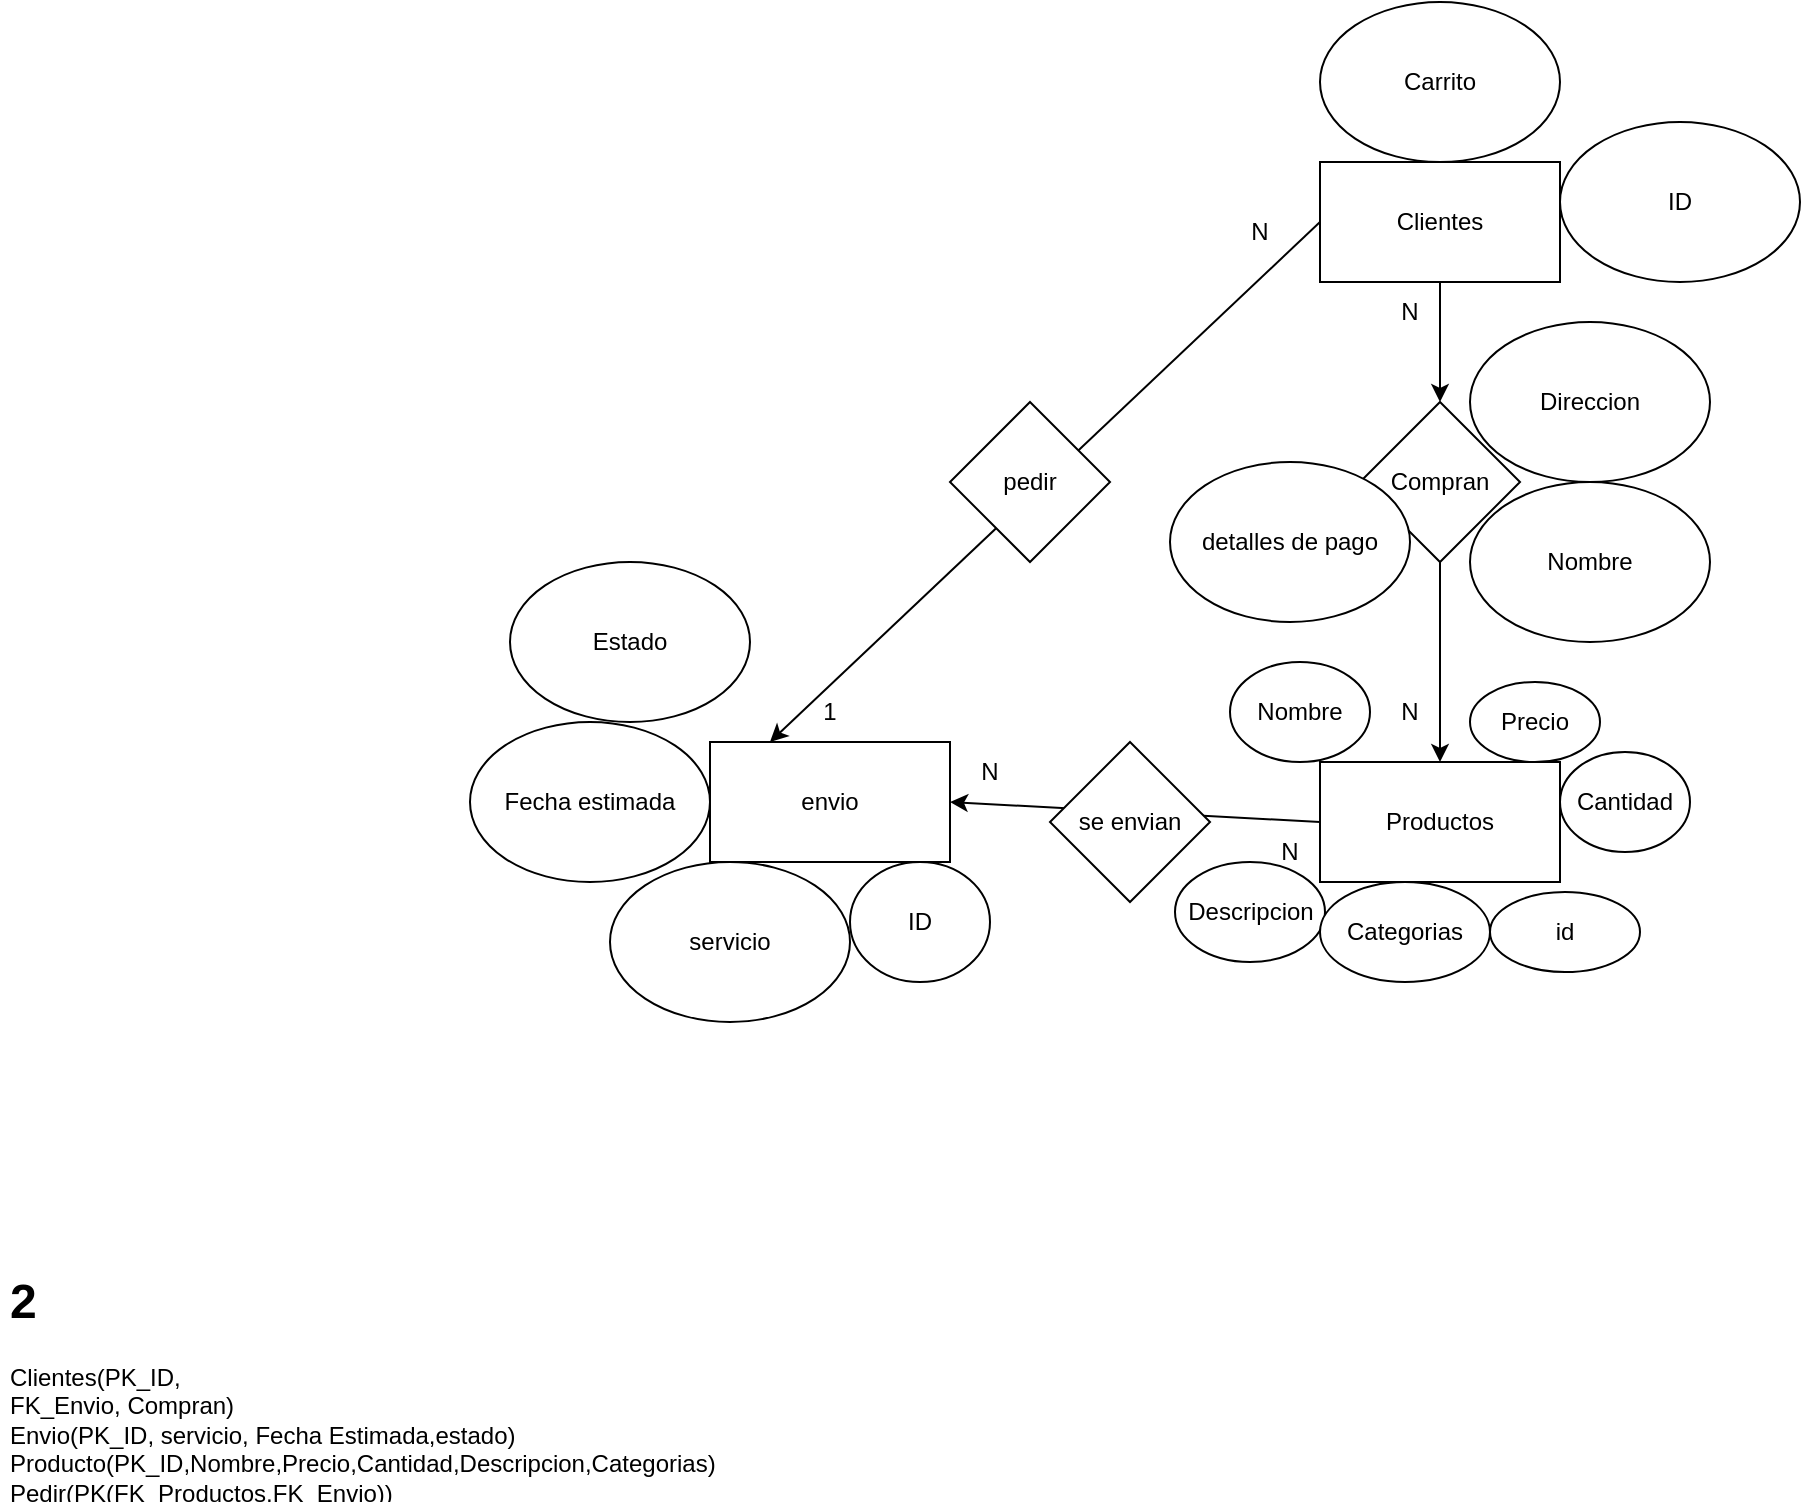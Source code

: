 <mxfile>
    <diagram id="HPP7A_PtHlUFCuQwIbOf" name="Page-1">
        <mxGraphModel dx="1958" dy="1527" grid="1" gridSize="10" guides="1" tooltips="1" connect="1" arrows="1" fold="1" page="1" pageScale="1" pageWidth="850" pageHeight="1100" math="0" shadow="0">
            <root>
                <mxCell id="0"/>
                <mxCell id="1" parent="0"/>
                <mxCell id="11" style="edgeStyle=none;html=1;exitX=0.5;exitY=1;exitDx=0;exitDy=0;entryX=0.5;entryY=0;entryDx=0;entryDy=0;" edge="1" parent="1" source="2" target="6">
                    <mxGeometry relative="1" as="geometry"/>
                </mxCell>
                <mxCell id="27" style="edgeStyle=none;html=1;exitX=0;exitY=0.5;exitDx=0;exitDy=0;entryX=0.25;entryY=0;entryDx=0;entryDy=0;" edge="1" parent="1" source="2" target="4">
                    <mxGeometry relative="1" as="geometry"/>
                </mxCell>
                <mxCell id="2" value="Clientes" style="rounded=0;whiteSpace=wrap;html=1;" vertex="1" parent="1">
                    <mxGeometry x="365" y="50" width="120" height="60" as="geometry"/>
                </mxCell>
                <mxCell id="4" value="envio" style="rounded=0;whiteSpace=wrap;html=1;" vertex="1" parent="1">
                    <mxGeometry x="60" y="340" width="120" height="60" as="geometry"/>
                </mxCell>
                <mxCell id="29" style="edgeStyle=none;html=1;exitX=0;exitY=0.5;exitDx=0;exitDy=0;entryX=1;entryY=0.5;entryDx=0;entryDy=0;" edge="1" parent="1" source="5" target="4">
                    <mxGeometry relative="1" as="geometry"/>
                </mxCell>
                <mxCell id="5" value="Productos" style="rounded=0;whiteSpace=wrap;html=1;" vertex="1" parent="1">
                    <mxGeometry x="365" y="350" width="120" height="60" as="geometry"/>
                </mxCell>
                <mxCell id="12" style="edgeStyle=none;html=1;exitX=0.5;exitY=1;exitDx=0;exitDy=0;entryX=0.5;entryY=0;entryDx=0;entryDy=0;" edge="1" parent="1" source="6" target="5">
                    <mxGeometry relative="1" as="geometry"/>
                </mxCell>
                <mxCell id="6" value="Compran" style="rhombus;whiteSpace=wrap;html=1;" vertex="1" parent="1">
                    <mxGeometry x="385" y="170" width="80" height="80" as="geometry"/>
                </mxCell>
                <mxCell id="7" value="detalles de pago" style="ellipse;whiteSpace=wrap;html=1;" vertex="1" parent="1">
                    <mxGeometry x="290" y="200" width="120" height="80" as="geometry"/>
                </mxCell>
                <mxCell id="8" value="Nombre" style="ellipse;whiteSpace=wrap;html=1;" vertex="1" parent="1">
                    <mxGeometry x="440" y="210" width="120" height="80" as="geometry"/>
                </mxCell>
                <mxCell id="10" value="Direccion" style="ellipse;whiteSpace=wrap;html=1;" vertex="1" parent="1">
                    <mxGeometry x="440" y="130" width="120" height="80" as="geometry"/>
                </mxCell>
                <mxCell id="13" value="Carrito" style="ellipse;whiteSpace=wrap;html=1;" vertex="1" parent="1">
                    <mxGeometry x="365" y="-30" width="120" height="80" as="geometry"/>
                </mxCell>
                <mxCell id="14" value="Nombre" style="ellipse;whiteSpace=wrap;html=1;" vertex="1" parent="1">
                    <mxGeometry x="320" y="300" width="70" height="50" as="geometry"/>
                </mxCell>
                <mxCell id="15" value="Descripcion" style="ellipse;whiteSpace=wrap;html=1;" vertex="1" parent="1">
                    <mxGeometry x="292.5" y="400" width="75" height="50" as="geometry"/>
                </mxCell>
                <mxCell id="16" value="Precio" style="ellipse;whiteSpace=wrap;html=1;" vertex="1" parent="1">
                    <mxGeometry x="440" y="310" width="65" height="40" as="geometry"/>
                </mxCell>
                <mxCell id="17" value="Cantidad" style="ellipse;whiteSpace=wrap;html=1;" vertex="1" parent="1">
                    <mxGeometry x="485" y="345" width="65" height="50" as="geometry"/>
                </mxCell>
                <mxCell id="21" value="Categorias" style="ellipse;whiteSpace=wrap;html=1;" vertex="1" parent="1">
                    <mxGeometry x="365" y="410" width="85" height="50" as="geometry"/>
                </mxCell>
                <mxCell id="23" value="Fecha estimada" style="ellipse;whiteSpace=wrap;html=1;" vertex="1" parent="1">
                    <mxGeometry x="-60" y="330" width="120" height="80" as="geometry"/>
                </mxCell>
                <mxCell id="24" value="servicio" style="ellipse;whiteSpace=wrap;html=1;" vertex="1" parent="1">
                    <mxGeometry x="10" y="400" width="120" height="80" as="geometry"/>
                </mxCell>
                <mxCell id="25" value="Estado" style="ellipse;whiteSpace=wrap;html=1;" vertex="1" parent="1">
                    <mxGeometry x="-40" y="250" width="120" height="80" as="geometry"/>
                </mxCell>
                <mxCell id="26" value="ID" style="ellipse;whiteSpace=wrap;html=1;" vertex="1" parent="1">
                    <mxGeometry x="130" y="400" width="70" height="60" as="geometry"/>
                </mxCell>
                <mxCell id="28" value="pedir" style="rhombus;whiteSpace=wrap;html=1;" vertex="1" parent="1">
                    <mxGeometry x="180" y="170" width="80" height="80" as="geometry"/>
                </mxCell>
                <mxCell id="30" value="se envian" style="rhombus;whiteSpace=wrap;html=1;" vertex="1" parent="1">
                    <mxGeometry x="230" y="340" width="80" height="80" as="geometry"/>
                </mxCell>
                <mxCell id="31" value="ID" style="ellipse;whiteSpace=wrap;html=1;" vertex="1" parent="1">
                    <mxGeometry x="485" y="30" width="120" height="80" as="geometry"/>
                </mxCell>
                <mxCell id="32" value="N" style="text;html=1;strokeColor=none;fillColor=none;align=center;verticalAlign=middle;whiteSpace=wrap;rounded=0;" vertex="1" parent="1">
                    <mxGeometry x="305" y="70" width="60" height="30" as="geometry"/>
                </mxCell>
                <mxCell id="33" value="1" style="text;html=1;strokeColor=none;fillColor=none;align=center;verticalAlign=middle;whiteSpace=wrap;rounded=0;" vertex="1" parent="1">
                    <mxGeometry x="90" y="310" width="60" height="30" as="geometry"/>
                </mxCell>
                <mxCell id="34" value="N" style="text;html=1;strokeColor=none;fillColor=none;align=center;verticalAlign=middle;whiteSpace=wrap;rounded=0;" vertex="1" parent="1">
                    <mxGeometry x="380" y="110" width="60" height="30" as="geometry"/>
                </mxCell>
                <mxCell id="35" value="N" style="text;html=1;strokeColor=none;fillColor=none;align=center;verticalAlign=middle;whiteSpace=wrap;rounded=0;" vertex="1" parent="1">
                    <mxGeometry x="380" y="310" width="60" height="30" as="geometry"/>
                </mxCell>
                <mxCell id="36" value="N" style="text;html=1;strokeColor=none;fillColor=none;align=center;verticalAlign=middle;whiteSpace=wrap;rounded=0;" vertex="1" parent="1">
                    <mxGeometry x="320" y="380" width="60" height="30" as="geometry"/>
                </mxCell>
                <mxCell id="37" value="N" style="text;html=1;strokeColor=none;fillColor=none;align=center;verticalAlign=middle;whiteSpace=wrap;rounded=0;" vertex="1" parent="1">
                    <mxGeometry x="170" y="340" width="60" height="30" as="geometry"/>
                </mxCell>
                <mxCell id="38" value="id" style="ellipse;whiteSpace=wrap;html=1;" vertex="1" parent="1">
                    <mxGeometry x="450" y="415" width="75" height="40" as="geometry"/>
                </mxCell>
                <mxCell id="39" value="&lt;h1&gt;2&lt;/h1&gt;&lt;div&gt;Clientes(PK_ID,&lt;/div&gt;FK_Envio&lt;span style=&quot;background-color: initial;&quot;&gt;, Compran)&lt;/span&gt;&lt;br&gt;&lt;div&gt;Envio(PK_ID, servicio, Fecha Estimada,estado)&lt;/div&gt;&lt;div&gt;Producto(PK_ID,Nombre,Precio,Cantidad,Descripcion,Categorias)&lt;/div&gt;&lt;div&gt;Pedir(PK(FK_Productos,FK_Envio))&lt;/div&gt;&lt;div&gt;compran(PK(FK_Cliente,FK_Productos),Nombre,Direccion,Detalles de pago)&lt;/div&gt;" style="text;html=1;strokeColor=none;fillColor=none;spacing=5;spacingTop=-20;whiteSpace=wrap;overflow=hidden;rounded=0;" vertex="1" parent="1">
                    <mxGeometry x="-295" y="600" width="730" height="120" as="geometry"/>
                </mxCell>
            </root>
        </mxGraphModel>
    </diagram>
</mxfile>